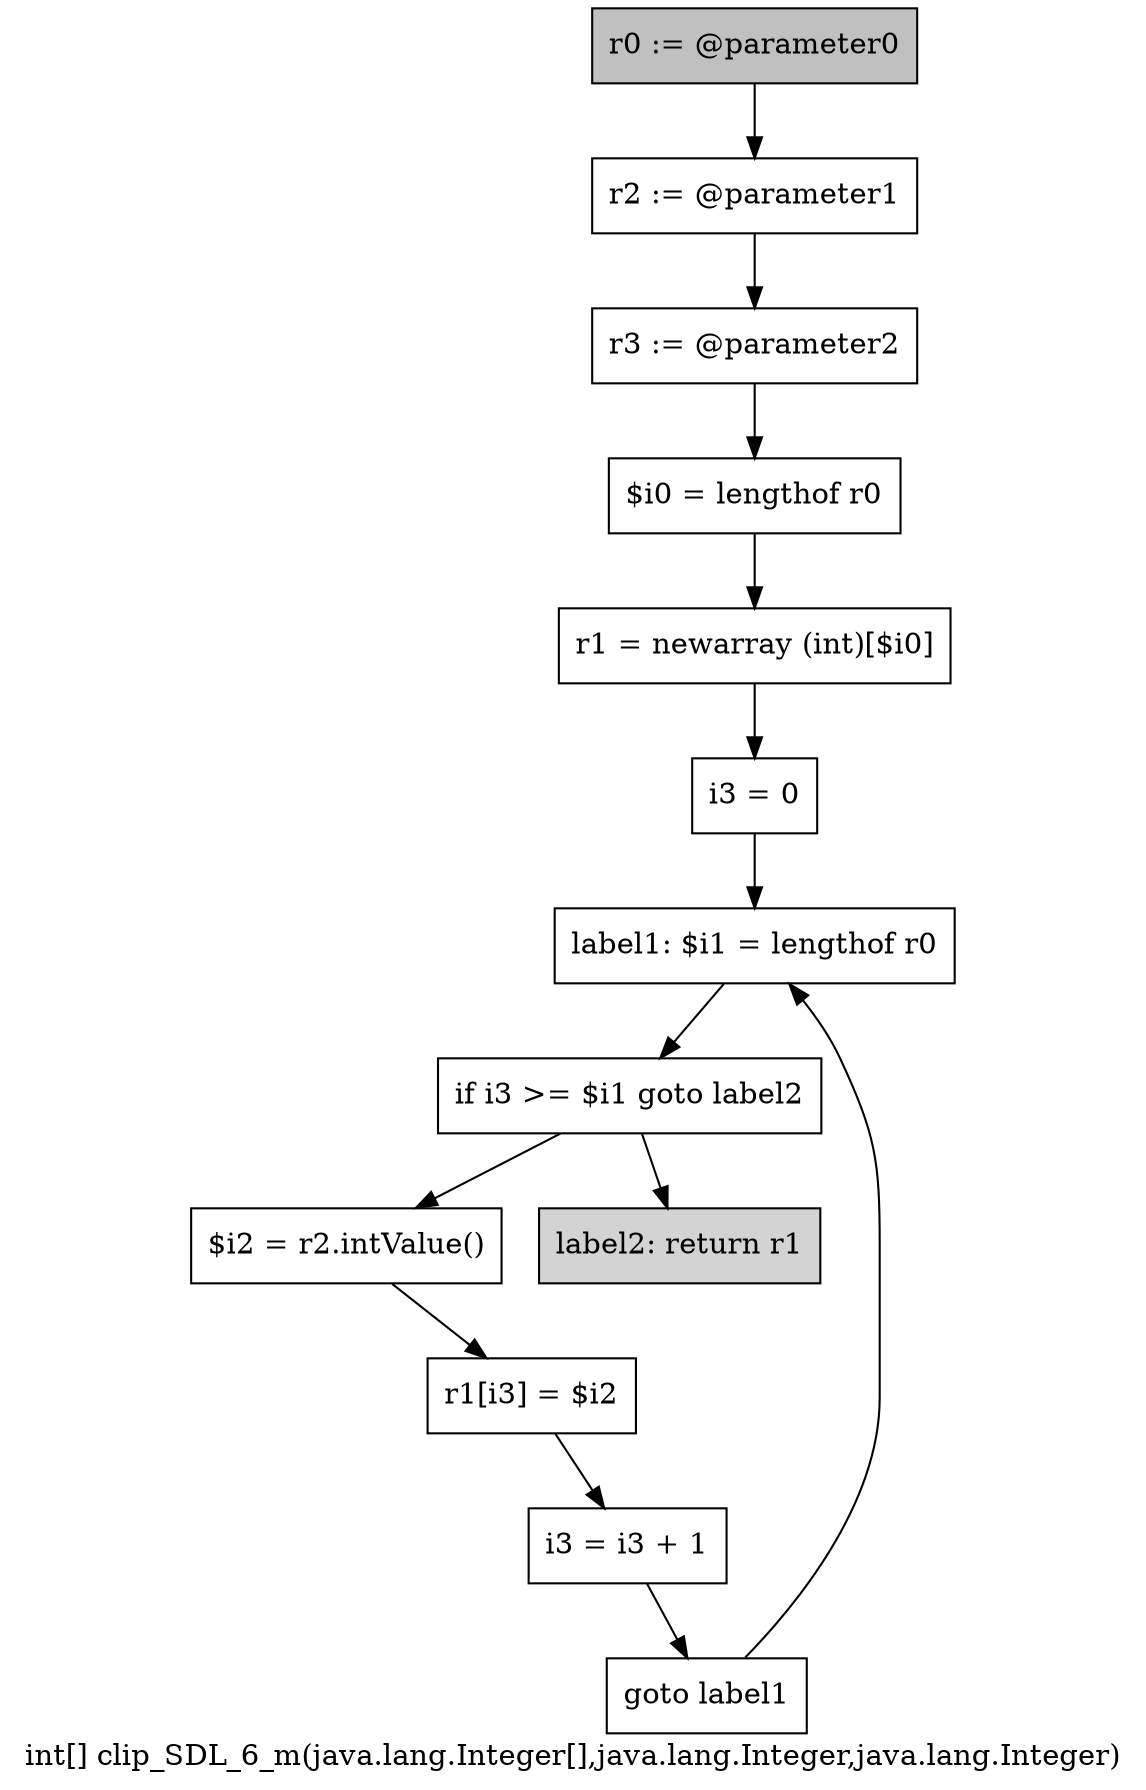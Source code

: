 digraph "int[] clip_SDL_6_m(java.lang.Integer[],java.lang.Integer,java.lang.Integer)" {
    label="int[] clip_SDL_6_m(java.lang.Integer[],java.lang.Integer,java.lang.Integer)";
    node [shape=box];
    "0" [style=filled,fillcolor=gray,label="r0 := @parameter0",];
    "1" [label="r2 := @parameter1",];
    "0"->"1";
    "2" [label="r3 := @parameter2",];
    "1"->"2";
    "3" [label="$i0 = lengthof r0",];
    "2"->"3";
    "4" [label="r1 = newarray (int)[$i0]",];
    "3"->"4";
    "5" [label="i3 = 0",];
    "4"->"5";
    "6" [label="label1: $i1 = lengthof r0",];
    "5"->"6";
    "7" [label="if i3 >= $i1 goto label2",];
    "6"->"7";
    "8" [label="$i2 = r2.intValue()",];
    "7"->"8";
    "12" [style=filled,fillcolor=lightgray,label="label2: return r1",];
    "7"->"12";
    "9" [label="r1[i3] = $i2",];
    "8"->"9";
    "10" [label="i3 = i3 + 1",];
    "9"->"10";
    "11" [label="goto label1",];
    "10"->"11";
    "11"->"6";
}

